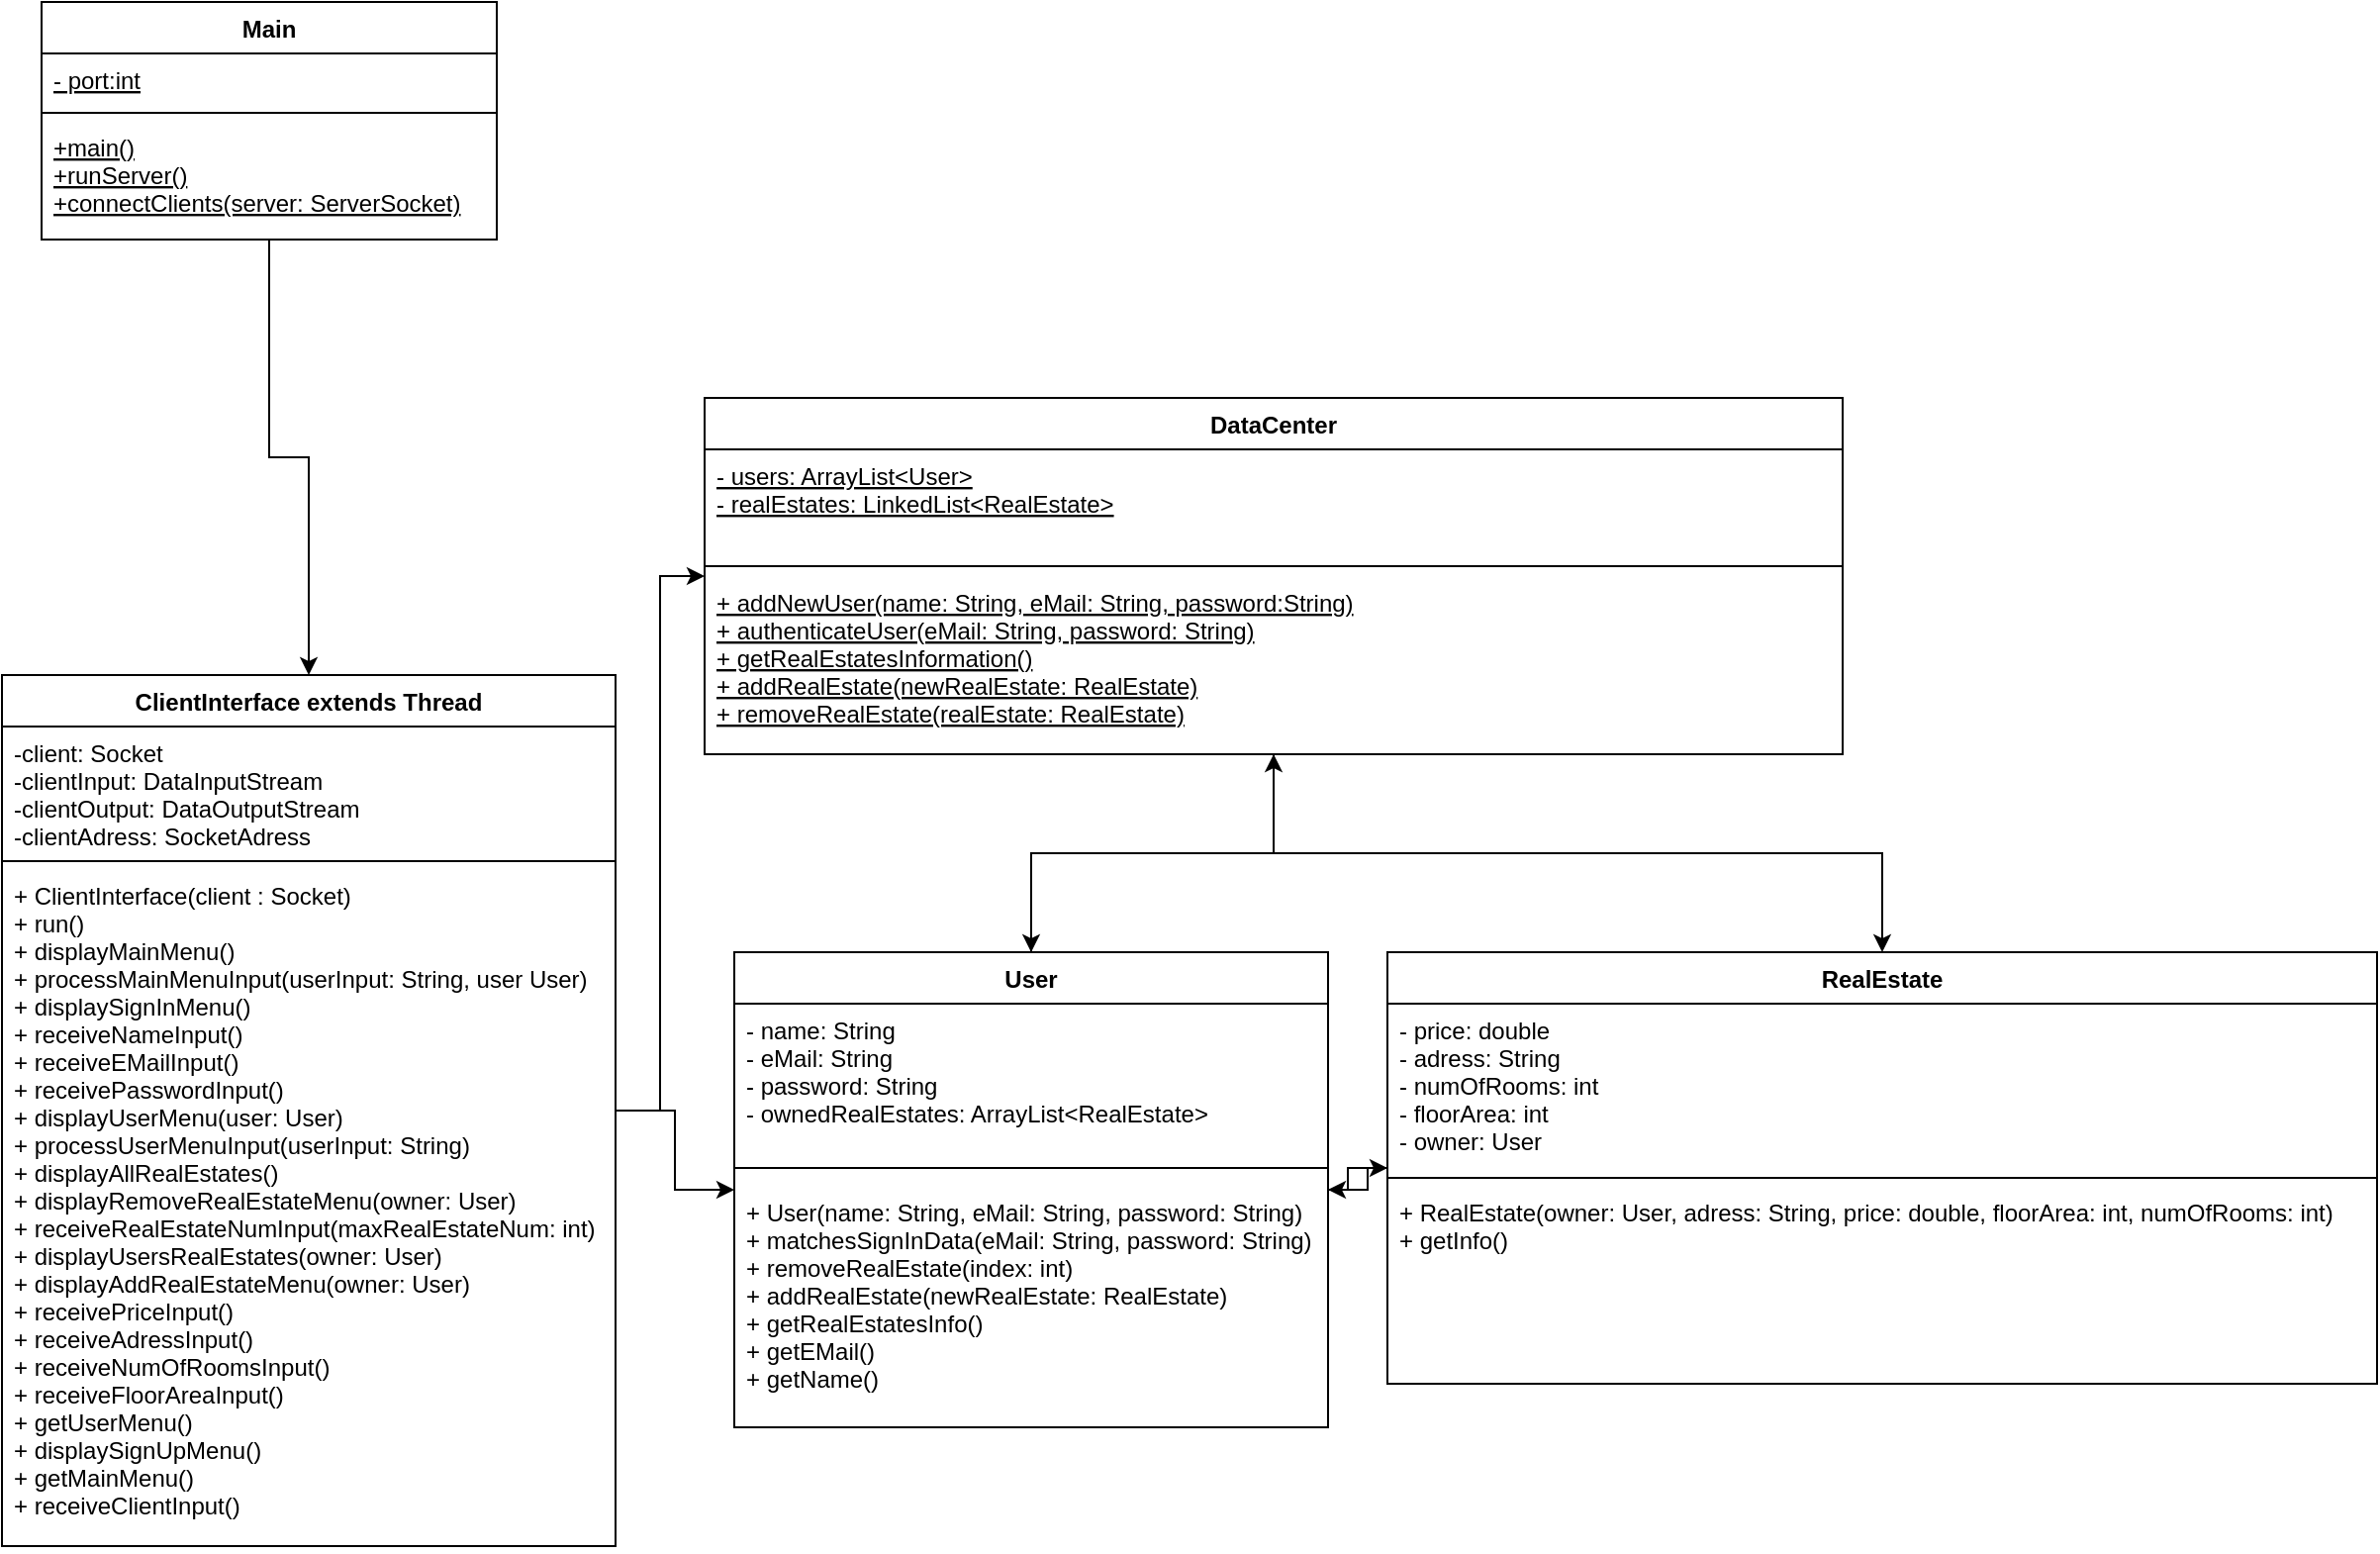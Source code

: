 <mxfile version="13.9.9" type="device"><diagram id="7ylTmlViLdBZyy-ratO3" name="Page-1"><mxGraphModel dx="1086" dy="806" grid="1" gridSize="10" guides="1" tooltips="1" connect="1" arrows="1" fold="1" page="1" pageScale="1" pageWidth="850" pageHeight="1100" math="0" shadow="0"><root><mxCell id="0"/><mxCell id="1" parent="0"/><mxCell id="IXl5I5hSZ9VSD0nl5n4H-8" style="edgeStyle=orthogonalEdgeStyle;rounded=0;orthogonalLoop=1;jettySize=auto;html=1;" parent="1" source="hi_FXAqxv4JR-hP9kOLW-1" target="hi_FXAqxv4JR-hP9kOLW-5" edge="1"><mxGeometry relative="1" as="geometry"/></mxCell><mxCell id="hi_FXAqxv4JR-hP9kOLW-1" value="Main" style="swimlane;fontStyle=1;align=center;verticalAlign=top;childLayout=stackLayout;horizontal=1;startSize=26;horizontalStack=0;resizeParent=1;resizeParentMax=0;resizeLast=0;collapsible=1;marginBottom=0;" parent="1" vertex="1"><mxGeometry x="90" y="220" width="230" height="120" as="geometry"/></mxCell><mxCell id="hi_FXAqxv4JR-hP9kOLW-2" value="- port:int" style="text;strokeColor=none;fillColor=none;align=left;verticalAlign=top;spacingLeft=4;spacingRight=4;overflow=hidden;rotatable=0;points=[[0,0.5],[1,0.5]];portConstraint=eastwest;fontStyle=4" parent="hi_FXAqxv4JR-hP9kOLW-1" vertex="1"><mxGeometry y="26" width="230" height="26" as="geometry"/></mxCell><mxCell id="hi_FXAqxv4JR-hP9kOLW-3" value="" style="line;strokeWidth=1;fillColor=none;align=left;verticalAlign=middle;spacingTop=-1;spacingLeft=3;spacingRight=3;rotatable=0;labelPosition=right;points=[];portConstraint=eastwest;" parent="hi_FXAqxv4JR-hP9kOLW-1" vertex="1"><mxGeometry y="52" width="230" height="8" as="geometry"/></mxCell><mxCell id="hi_FXAqxv4JR-hP9kOLW-4" value="+main()&#10;+runServer()&#10;+connectClients(server: ServerSocket)&#10;" style="text;strokeColor=none;fillColor=none;align=left;verticalAlign=top;spacingLeft=4;spacingRight=4;overflow=hidden;rotatable=0;points=[[0,0.5],[1,0.5]];portConstraint=eastwest;fontStyle=4" parent="hi_FXAqxv4JR-hP9kOLW-1" vertex="1"><mxGeometry y="60" width="230" height="60" as="geometry"/></mxCell><mxCell id="IXl5I5hSZ9VSD0nl5n4H-9" style="edgeStyle=orthogonalEdgeStyle;rounded=0;orthogonalLoop=1;jettySize=auto;html=1;verticalAlign=top;" parent="1" source="hi_FXAqxv4JR-hP9kOLW-5" target="hi_FXAqxv4JR-hP9kOLW-13" edge="1"><mxGeometry relative="1" as="geometry"/></mxCell><mxCell id="IXl5I5hSZ9VSD0nl5n4H-10" style="edgeStyle=orthogonalEdgeStyle;rounded=0;orthogonalLoop=1;jettySize=auto;html=1;" parent="1" source="hi_FXAqxv4JR-hP9kOLW-5" target="hi_FXAqxv4JR-hP9kOLW-9" edge="1"><mxGeometry relative="1" as="geometry"/></mxCell><mxCell id="hi_FXAqxv4JR-hP9kOLW-5" value="ClientInterface extends Thread" style="swimlane;fontStyle=1;align=center;verticalAlign=top;childLayout=stackLayout;horizontal=1;startSize=26;horizontalStack=0;resizeParent=1;resizeParentMax=0;resizeLast=0;collapsible=1;marginBottom=0;" parent="1" vertex="1"><mxGeometry x="70" y="560" width="310" height="440" as="geometry"/></mxCell><mxCell id="hi_FXAqxv4JR-hP9kOLW-6" value="-client: Socket&#10;-clientInput: DataInputStream&#10;-clientOutput: DataOutputStream&#10;-clientAdress: SocketAdress&#10;" style="text;strokeColor=none;fillColor=none;align=left;verticalAlign=top;spacingLeft=4;spacingRight=4;overflow=hidden;rotatable=0;points=[[0,0.5],[1,0.5]];portConstraint=eastwest;" parent="hi_FXAqxv4JR-hP9kOLW-5" vertex="1"><mxGeometry y="26" width="310" height="64" as="geometry"/></mxCell><mxCell id="hi_FXAqxv4JR-hP9kOLW-7" value="" style="line;strokeWidth=1;fillColor=none;align=left;verticalAlign=middle;spacingTop=-1;spacingLeft=3;spacingRight=3;rotatable=0;labelPosition=right;points=[];portConstraint=eastwest;" parent="hi_FXAqxv4JR-hP9kOLW-5" vertex="1"><mxGeometry y="90" width="310" height="8" as="geometry"/></mxCell><mxCell id="hi_FXAqxv4JR-hP9kOLW-8" value="+ ClientInterface(client : Socket)&#10;+ run()&#10;+ displayMainMenu()&#10;+ processMainMenuInput(userInput: String, user User)&#10;+ displaySignInMenu()&#10;+ receiveNameInput()&#10;+ receiveEMailInput()&#10;+ receivePasswordInput()&#10;+ displayUserMenu(user: User)&#10;+ processUserMenuInput(userInput: String)&#10;+ displayAllRealEstates()&#10;+ displayRemoveRealEstateMenu(owner: User)&#10;+ receiveRealEstateNumInput(maxRealEstateNum: int)&#10;+ displayUsersRealEstates(owner: User)&#10;+ displayAddRealEstateMenu(owner: User)&#10;+ receivePriceInput()&#10;+ receiveAdressInput()&#10;+ receiveNumOfRoomsInput()&#10;+ receiveFloorAreaInput()&#10;+ getUserMenu()&#10;+ displaySignUpMenu()&#10;+ getMainMenu()&#10;+ receiveClientInput()&#10;" style="text;strokeColor=none;fillColor=none;align=left;verticalAlign=top;spacingLeft=4;spacingRight=4;overflow=hidden;rotatable=0;points=[[0,0.5],[1,0.5]];portConstraint=eastwest;" parent="hi_FXAqxv4JR-hP9kOLW-5" vertex="1"><mxGeometry y="98" width="310" height="342" as="geometry"/></mxCell><mxCell id="ul5ZDdfMionyKRLc5kxO-18" style="edgeStyle=orthogonalEdgeStyle;rounded=0;orthogonalLoop=1;jettySize=auto;html=1;" parent="1" source="hi_FXAqxv4JR-hP9kOLW-9" target="ul5ZDdfMionyKRLc5kxO-1" edge="1"><mxGeometry relative="1" as="geometry"/></mxCell><mxCell id="ul5ZDdfMionyKRLc5kxO-19" style="edgeStyle=orthogonalEdgeStyle;rounded=0;orthogonalLoop=1;jettySize=auto;html=1;" parent="1" source="hi_FXAqxv4JR-hP9kOLW-9" target="hi_FXAqxv4JR-hP9kOLW-13" edge="1"><mxGeometry relative="1" as="geometry"/></mxCell><mxCell id="hi_FXAqxv4JR-hP9kOLW-9" value="User" style="swimlane;fontStyle=1;align=center;verticalAlign=top;childLayout=stackLayout;horizontal=1;startSize=26;horizontalStack=0;resizeParent=1;resizeParentMax=0;resizeLast=0;collapsible=1;marginBottom=0;" parent="1" vertex="1"><mxGeometry x="440" y="700" width="300" height="240" as="geometry"/></mxCell><mxCell id="hi_FXAqxv4JR-hP9kOLW-10" value="- name: String&#10;- eMail: String&#10;- password: String&#10;- ownedRealEstates: ArrayList&lt;RealEstate&gt;&#10;" style="text;strokeColor=none;fillColor=none;align=left;verticalAlign=top;spacingLeft=4;spacingRight=4;overflow=hidden;rotatable=0;points=[[0,0.5],[1,0.5]];portConstraint=eastwest;" parent="hi_FXAqxv4JR-hP9kOLW-9" vertex="1"><mxGeometry y="26" width="300" height="74" as="geometry"/></mxCell><mxCell id="hi_FXAqxv4JR-hP9kOLW-11" value="" style="line;strokeWidth=1;fillColor=none;align=left;verticalAlign=middle;spacingTop=-1;spacingLeft=3;spacingRight=3;rotatable=0;labelPosition=right;points=[];portConstraint=eastwest;" parent="hi_FXAqxv4JR-hP9kOLW-9" vertex="1"><mxGeometry y="100" width="300" height="18" as="geometry"/></mxCell><mxCell id="hi_FXAqxv4JR-hP9kOLW-12" value="+ User(name: String, eMail: String, password: String)&#10;+ matchesSignInData(eMail: String, password: String)&#10;+ removeRealEstate(index: int)&#10;+ addRealEstate(newRealEstate: RealEstate)&#10;+ getRealEstatesInfo()&#10;+ getEMail()&#10;+ getName()" style="text;strokeColor=none;fillColor=none;align=left;verticalAlign=top;spacingLeft=4;spacingRight=4;overflow=hidden;rotatable=0;points=[[0,0.5],[1,0.5]];portConstraint=eastwest;" parent="hi_FXAqxv4JR-hP9kOLW-9" vertex="1"><mxGeometry y="118" width="300" height="122" as="geometry"/></mxCell><mxCell id="ul5ZDdfMionyKRLc5kxO-22" style="edgeStyle=orthogonalEdgeStyle;rounded=0;orthogonalLoop=1;jettySize=auto;html=1;" parent="1" source="hi_FXAqxv4JR-hP9kOLW-13" target="hi_FXAqxv4JR-hP9kOLW-9" edge="1"><mxGeometry relative="1" as="geometry"/></mxCell><mxCell id="ul5ZDdfMionyKRLc5kxO-23" style="edgeStyle=orthogonalEdgeStyle;rounded=0;orthogonalLoop=1;jettySize=auto;html=1;" parent="1" source="hi_FXAqxv4JR-hP9kOLW-13" target="ul5ZDdfMionyKRLc5kxO-1" edge="1"><mxGeometry relative="1" as="geometry"/></mxCell><mxCell id="hi_FXAqxv4JR-hP9kOLW-13" value="DataCenter" style="swimlane;fontStyle=1;align=center;verticalAlign=top;childLayout=stackLayout;horizontal=1;startSize=26;horizontalStack=0;resizeParent=1;resizeParentMax=0;resizeLast=0;collapsible=1;marginBottom=0;" parent="1" vertex="1"><mxGeometry x="425" y="420" width="575" height="180" as="geometry"/></mxCell><mxCell id="hi_FXAqxv4JR-hP9kOLW-14" value="- users: ArrayList&lt;User&gt;&#10;- realEstates: LinkedList&lt;RealEstate&gt;" style="text;strokeColor=none;fillColor=none;align=left;verticalAlign=top;spacingLeft=4;spacingRight=4;overflow=hidden;rotatable=0;points=[[0,0.5],[1,0.5]];portConstraint=eastwest;fontStyle=4" parent="hi_FXAqxv4JR-hP9kOLW-13" vertex="1"><mxGeometry y="26" width="575" height="54" as="geometry"/></mxCell><mxCell id="hi_FXAqxv4JR-hP9kOLW-15" value="" style="line;strokeWidth=1;fillColor=none;align=left;verticalAlign=middle;spacingTop=-1;spacingLeft=3;spacingRight=3;rotatable=0;labelPosition=right;points=[];portConstraint=eastwest;" parent="hi_FXAqxv4JR-hP9kOLW-13" vertex="1"><mxGeometry y="80" width="575" height="10" as="geometry"/></mxCell><mxCell id="hi_FXAqxv4JR-hP9kOLW-16" value="+ addNewUser(name: String, eMail: String, password:String)&#10;+ authenticateUser(eMail: String, password: String)&#10;+ getRealEstatesInformation()&#10;+ addRealEstate(newRealEstate: RealEstate)&#10;+ removeRealEstate(realEstate: RealEstate)" style="text;strokeColor=none;fillColor=none;align=left;verticalAlign=top;spacingLeft=4;spacingRight=4;overflow=hidden;rotatable=0;points=[[0,0.5],[1,0.5]];portConstraint=eastwest;fontStyle=4" parent="hi_FXAqxv4JR-hP9kOLW-13" vertex="1"><mxGeometry y="90" width="575" height="90" as="geometry"/></mxCell><mxCell id="ul5ZDdfMionyKRLc5kxO-20" style="edgeStyle=orthogonalEdgeStyle;rounded=0;orthogonalLoop=1;jettySize=auto;html=1;" parent="1" source="ul5ZDdfMionyKRLc5kxO-1" target="hi_FXAqxv4JR-hP9kOLW-9" edge="1"><mxGeometry relative="1" as="geometry"/></mxCell><mxCell id="ul5ZDdfMionyKRLc5kxO-1" value="RealEstate" style="swimlane;fontStyle=1;align=center;verticalAlign=top;childLayout=stackLayout;horizontal=1;startSize=26;horizontalStack=0;resizeParent=1;resizeParentMax=0;resizeLast=0;collapsible=1;marginBottom=0;" parent="1" vertex="1"><mxGeometry x="770" y="700" width="500" height="218" as="geometry"/></mxCell><mxCell id="ul5ZDdfMionyKRLc5kxO-2" value="- price: double&#10;- adress: String&#10;- numOfRooms: int&#10;- floorArea: int&#10;- owner: User" style="text;strokeColor=none;fillColor=none;align=left;verticalAlign=top;spacingLeft=4;spacingRight=4;overflow=hidden;rotatable=0;points=[[0,0.5],[1,0.5]];portConstraint=eastwest;fontStyle=0" parent="ul5ZDdfMionyKRLc5kxO-1" vertex="1"><mxGeometry y="26" width="500" height="84" as="geometry"/></mxCell><mxCell id="ul5ZDdfMionyKRLc5kxO-3" value="" style="line;strokeWidth=1;fillColor=none;align=left;verticalAlign=middle;spacingTop=-1;spacingLeft=3;spacingRight=3;rotatable=0;labelPosition=right;points=[];portConstraint=eastwest;" parent="ul5ZDdfMionyKRLc5kxO-1" vertex="1"><mxGeometry y="110" width="500" height="8" as="geometry"/></mxCell><mxCell id="ul5ZDdfMionyKRLc5kxO-4" value="+ RealEstate(owner: User, adress: String, price: double, floorArea: int, numOfRooms: int)&#10;+ getInfo()" style="text;strokeColor=none;fillColor=none;align=left;verticalAlign=top;spacingLeft=4;spacingRight=4;overflow=hidden;rotatable=0;points=[[0,0.5],[1,0.5]];portConstraint=eastwest;" parent="ul5ZDdfMionyKRLc5kxO-1" vertex="1"><mxGeometry y="118" width="500" height="100" as="geometry"/></mxCell></root></mxGraphModel></diagram></mxfile>